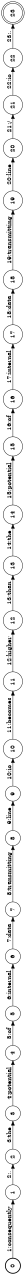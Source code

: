 digraph FST {
rankdir = LR;
size = "8.5,11";
label = "";
center = 1;
orientation = Landscape;
ranksep = "0.4";
nodesep = "0.25";
0 [label = "0", shape = circle, style = bold, fontsize = 14]
	0 -> 1 [label = "1:consequently", fontsize = 14];
1 [label = "1", shape = circle, style = solid, fontsize = 14]
	1 -> 2 [label = "2:,", fontsize = 14];
2 [label = "2", shape = circle, style = solid, fontsize = 14]
	2 -> 3 [label = "3:the", fontsize = 14];
3 [label = "3", shape = circle, style = solid, fontsize = 14]
	3 -> 4 [label = "4:potential", fontsize = 14];
4 [label = "4", shape = circle, style = solid, fontsize = 14]
	4 -> 5 [label = "5:of", fontsize = 14];
5 [label = "5", shape = circle, style = solid, fontsize = 14]
	5 -> 6 [label = "6:internal", fontsize = 14];
6 [label = "6", shape = circle, style = solid, fontsize = 14]
	6 -> 7 [label = "7:data", fontsize = 14];
7 [label = "7", shape = circle, style = solid, fontsize = 14]
	7 -> 8 [label = "8:transmitting", fontsize = 14];
8 [label = "8", shape = circle, style = solid, fontsize = 14]
	8 -> 9 [label = "9:line", fontsize = 14];
9 [label = "9", shape = circle, style = solid, fontsize = 14]
	9 -> 10 [label = "10:io", fontsize = 14];
10 [label = "10", shape = circle, style = solid, fontsize = 14]
	10 -> 11 [label = "11:becomes", fontsize = 14];
11 [label = "11", shape = circle, style = solid, fontsize = 14]
	11 -> 12 [label = "12:higher", fontsize = 14];
12 [label = "12", shape = circle, style = solid, fontsize = 14]
	12 -> 13 [label = "13:than", fontsize = 14];
13 [label = "13", shape = circle, style = solid, fontsize = 14]
	13 -> 14 [label = "14:the", fontsize = 14];
14 [label = "14", shape = circle, style = solid, fontsize = 14]
	14 -> 15 [label = "15:potential", fontsize = 14];
15 [label = "15", shape = circle, style = solid, fontsize = 14]
	15 -> 16 [label = "16:of", fontsize = 14];
16 [label = "16", shape = circle, style = solid, fontsize = 14]
	16 -> 17 [label = "17:internal", fontsize = 14];
17 [label = "17", shape = circle, style = solid, fontsize = 14]
	17 -> 18 [label = "18:data", fontsize = 14];
18 [label = "18", shape = circle, style = solid, fontsize = 14]
	18 -> 19 [label = "19:transmitting", fontsize = 14];
19 [label = "19", shape = circle, style = solid, fontsize = 14]
	19 -> 20 [label = "20:line", fontsize = 14];
20 [label = "20", shape = circle, style = solid, fontsize = 14]
	20 -> 21 [label = "21:/", fontsize = 14];
21 [label = "21", shape = circle, style = solid, fontsize = 14]
	21 -> 22 [label = "22:io", fontsize = 14];
22 [label = "22", shape = circle, style = solid, fontsize = 14]
	22 -> 23 [label = "23:.", fontsize = 14];
23 [label = "23", shape = doublecircle, style = solid, fontsize = 14]
}
